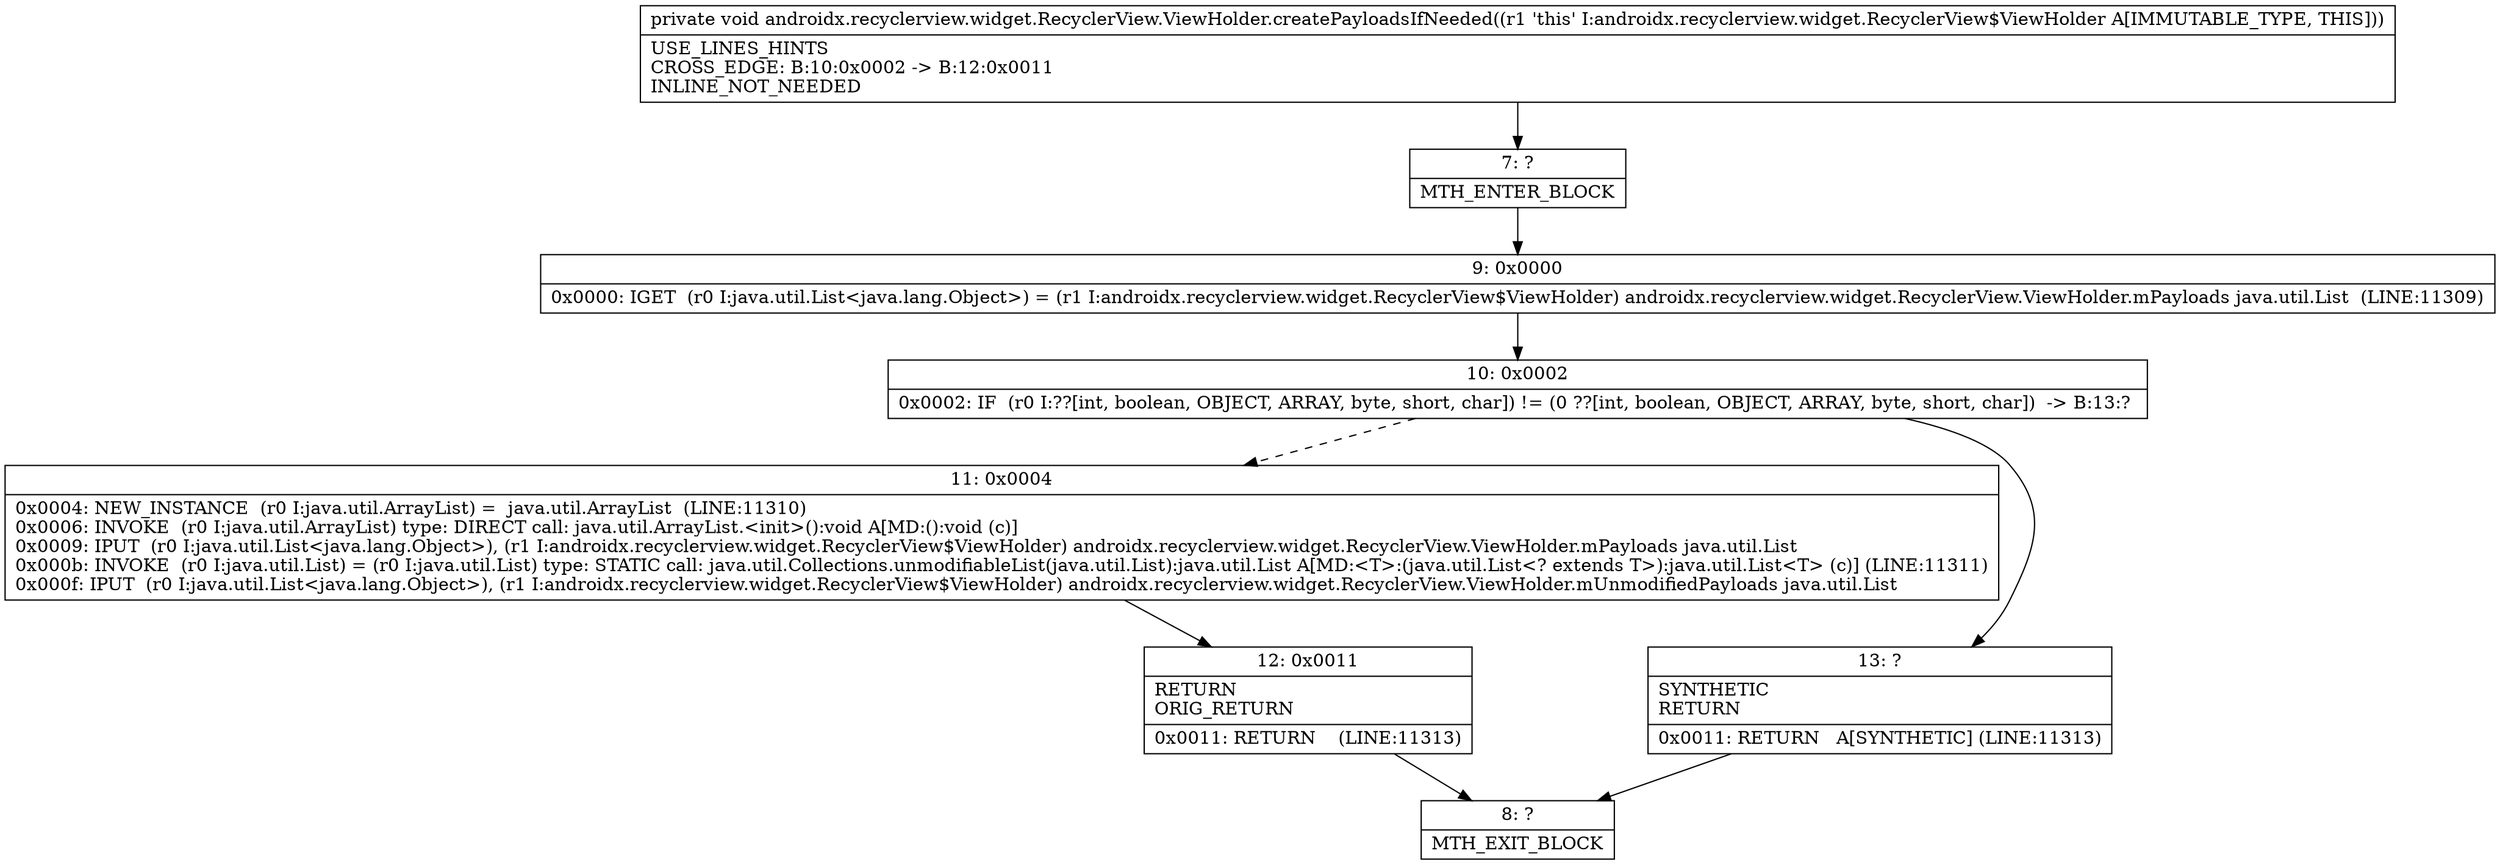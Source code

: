 digraph "CFG forandroidx.recyclerview.widget.RecyclerView.ViewHolder.createPayloadsIfNeeded()V" {
Node_7 [shape=record,label="{7\:\ ?|MTH_ENTER_BLOCK\l}"];
Node_9 [shape=record,label="{9\:\ 0x0000|0x0000: IGET  (r0 I:java.util.List\<java.lang.Object\>) = (r1 I:androidx.recyclerview.widget.RecyclerView$ViewHolder) androidx.recyclerview.widget.RecyclerView.ViewHolder.mPayloads java.util.List  (LINE:11309)\l}"];
Node_10 [shape=record,label="{10\:\ 0x0002|0x0002: IF  (r0 I:??[int, boolean, OBJECT, ARRAY, byte, short, char]) != (0 ??[int, boolean, OBJECT, ARRAY, byte, short, char])  \-\> B:13:? \l}"];
Node_11 [shape=record,label="{11\:\ 0x0004|0x0004: NEW_INSTANCE  (r0 I:java.util.ArrayList) =  java.util.ArrayList  (LINE:11310)\l0x0006: INVOKE  (r0 I:java.util.ArrayList) type: DIRECT call: java.util.ArrayList.\<init\>():void A[MD:():void (c)]\l0x0009: IPUT  (r0 I:java.util.List\<java.lang.Object\>), (r1 I:androidx.recyclerview.widget.RecyclerView$ViewHolder) androidx.recyclerview.widget.RecyclerView.ViewHolder.mPayloads java.util.List \l0x000b: INVOKE  (r0 I:java.util.List) = (r0 I:java.util.List) type: STATIC call: java.util.Collections.unmodifiableList(java.util.List):java.util.List A[MD:\<T\>:(java.util.List\<? extends T\>):java.util.List\<T\> (c)] (LINE:11311)\l0x000f: IPUT  (r0 I:java.util.List\<java.lang.Object\>), (r1 I:androidx.recyclerview.widget.RecyclerView$ViewHolder) androidx.recyclerview.widget.RecyclerView.ViewHolder.mUnmodifiedPayloads java.util.List \l}"];
Node_12 [shape=record,label="{12\:\ 0x0011|RETURN\lORIG_RETURN\l|0x0011: RETURN    (LINE:11313)\l}"];
Node_8 [shape=record,label="{8\:\ ?|MTH_EXIT_BLOCK\l}"];
Node_13 [shape=record,label="{13\:\ ?|SYNTHETIC\lRETURN\l|0x0011: RETURN   A[SYNTHETIC] (LINE:11313)\l}"];
MethodNode[shape=record,label="{private void androidx.recyclerview.widget.RecyclerView.ViewHolder.createPayloadsIfNeeded((r1 'this' I:androidx.recyclerview.widget.RecyclerView$ViewHolder A[IMMUTABLE_TYPE, THIS]))  | USE_LINES_HINTS\lCROSS_EDGE: B:10:0x0002 \-\> B:12:0x0011\lINLINE_NOT_NEEDED\l}"];
MethodNode -> Node_7;Node_7 -> Node_9;
Node_9 -> Node_10;
Node_10 -> Node_11[style=dashed];
Node_10 -> Node_13;
Node_11 -> Node_12;
Node_12 -> Node_8;
Node_13 -> Node_8;
}

